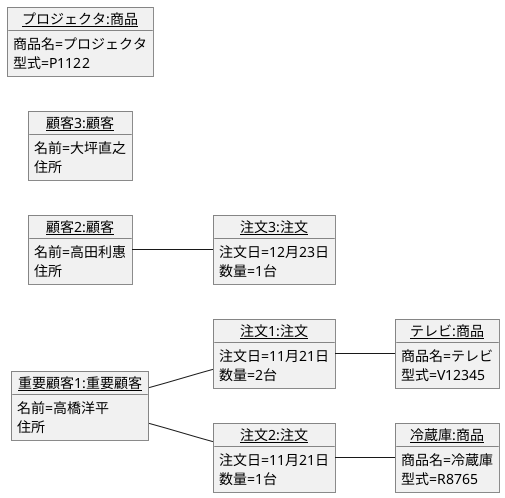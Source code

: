 @startuml 演習3-7
left to right direction
object "<u>重要顧客1:重要顧客</u>" as actor1{
    名前=高橋洋平
    住所
}

object "<u>顧客2:顧客</u>" as actor2{
    名前=高田利惠
    住所
}
object "<u>顧客3:顧客</u>" as actor3{
    名前=大坪直之
    住所
}

object "<u>注文1:注文</u>" as case1{
    注文日=11月21日
    数量=2台
}

object "<u>注文2:注文</u>" as case2{
    注文日=11月21日
    数量=1台
}

object "<u>注文3:注文</u>" as case3{
    注文日=12月23日
    数量=1台
}


object "<u>テレビ:商品</u>" as item1{
    商品名=テレビ
    型式=V12345
}
object "<u>テレビ:商品</u>" as item1.1{
    商品名=テレビ
    型式=V12345
}

object "<u>冷蔵庫:商品</u>" as item2{
    商品名=冷蔵庫
    型式=R8765
}
object "<u>冷蔵庫:商品</u>" as item2.1{
    商品名=冷蔵庫
    型式=R8765
}

object "<u>プロジェクタ:商品</u>" as item3{
    商品名=プロジェクタ
    型式=P1122
}


actor1 -- case1
actor1 -- case2
case1 -- item1
case1 -- item1.1
case2 -- item2


actor2 -- case3
case3 -- item2.1
@enduml